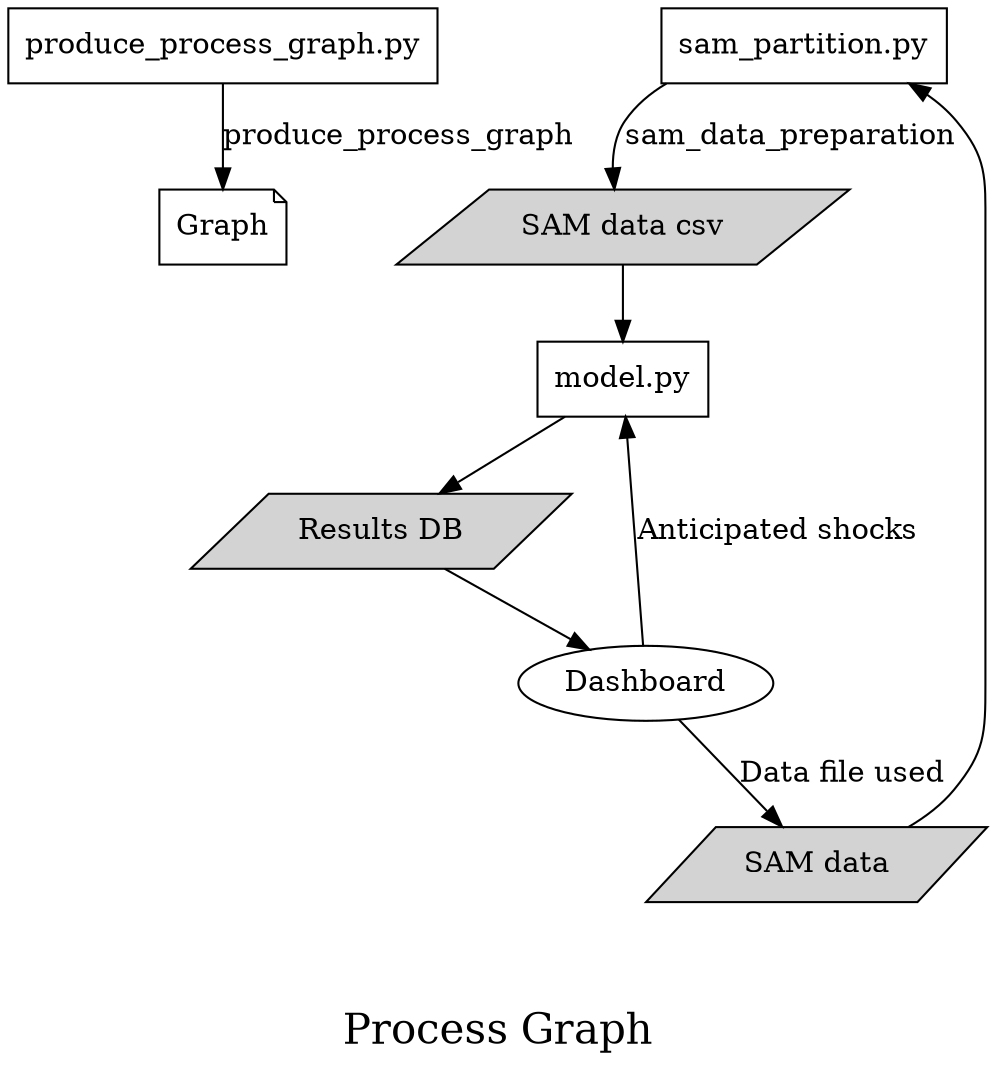 digraph PROCESS {
	node [shape=box]
	"produce_process_graph.py"
	"sam_partition.py"
	"model.py"
	node [shape=oval]
	Dashboard
	node [shape=note]
	"Graph"
	node [shape=parallelogram style=filled]
	"SAM data"
	"SAM data csv"
	"Results DB"
	Dashboard -> "SAM data" [label="Data file used" len=4.00]
	"SAM data" -> "sam_partition.py" [len=2.00]
	"sam_partition.py" -> "SAM data csv" [label=sam_data_preparation len=4.00]
	"SAM data csv" -> "model.py" [len=2.00]
	Dashboard -> "model.py" [label="Anticipated shocks" len=4.00]
	"model.py" -> "Results DB" [len=2.00]
	"Results DB" -> Dashboard [len=2.00]
	"produce_process_graph.py" -> "Graph" [label=produce_process_graph len=3.00]
	label="\n\nProcess Graph"
	fontsize=20
}
